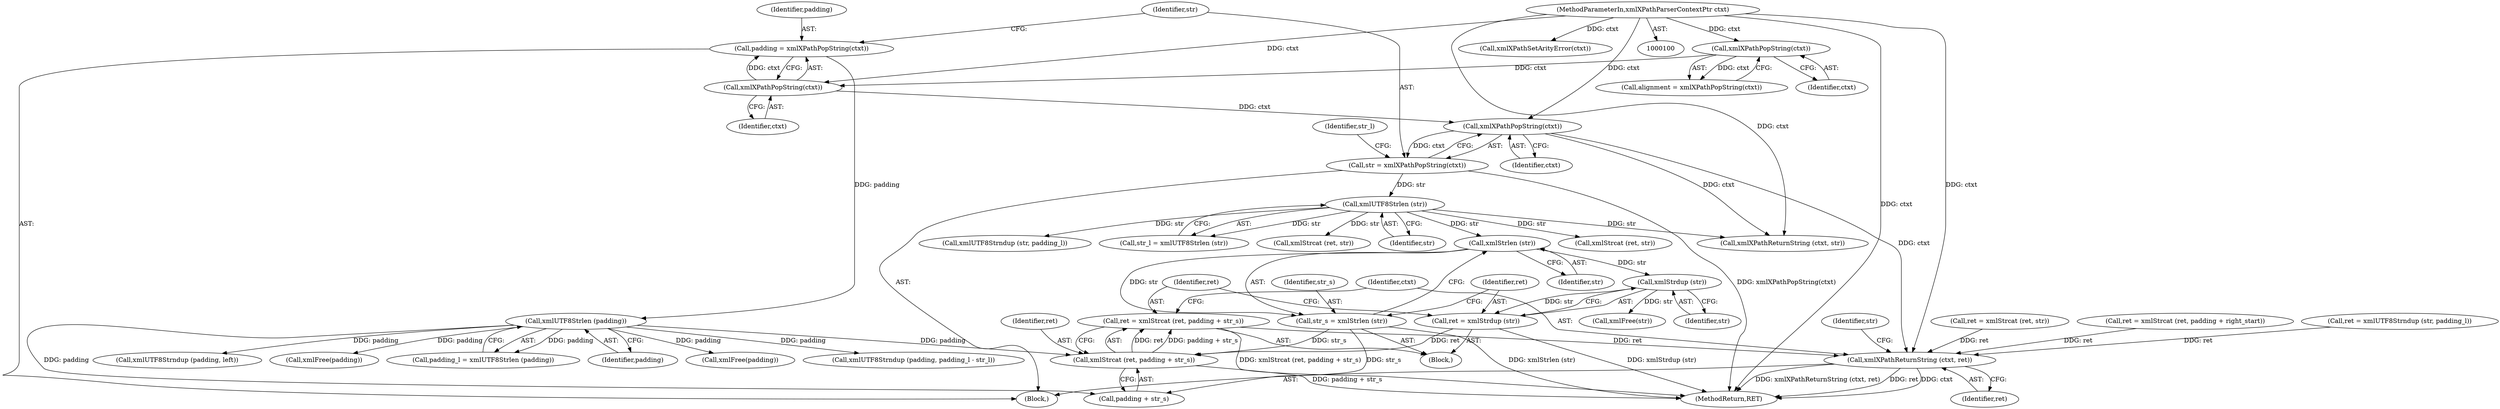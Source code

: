 digraph "0_Chrome_96dbafe288dbe2f0cc45fa3c39daf6d0c37acbab_8@integer" {
"1000246" [label="(Call,ret = xmlStrcat (ret, padding + str_s))"];
"1000248" [label="(Call,xmlStrcat (ret, padding + str_s))"];
"1000242" [label="(Call,ret = xmlStrdup (str))"];
"1000244" [label="(Call,xmlStrdup (str))"];
"1000240" [label="(Call,xmlStrlen (str))"];
"1000144" [label="(Call,xmlUTF8Strlen (str))"];
"1000138" [label="(Call,str = xmlXPathPopString(ctxt))"];
"1000140" [label="(Call,xmlXPathPopString(ctxt))"];
"1000136" [label="(Call,xmlXPathPopString(ctxt))"];
"1000128" [label="(Call,xmlXPathPopString(ctxt))"];
"1000101" [label="(MethodParameterIn,xmlXPathParserContextPtr ctxt)"];
"1000148" [label="(Call,xmlUTF8Strlen (padding))"];
"1000134" [label="(Call,padding = xmlXPathPopString(ctxt))"];
"1000238" [label="(Call,str_s = xmlStrlen (str))"];
"1000253" [label="(Call,xmlXPathReturnString (ctxt, ret))"];
"1000129" [label="(Identifier,ctxt)"];
"1000189" [label="(Call,ret = xmlStrcat (ret, str))"];
"1000238" [label="(Call,str_s = xmlStrlen (str))"];
"1000143" [label="(Identifier,str_l)"];
"1000136" [label="(Call,xmlXPathPopString(ctxt))"];
"1000191" [label="(Call,xmlStrcat (ret, str))"];
"1000128" [label="(Call,xmlXPathPopString(ctxt))"];
"1000258" [label="(Call,xmlFree(padding))"];
"1000170" [label="(Call,xmlUTF8Strndup (str, padding_l))"];
"1000119" [label="(Call,xmlXPathSetArityError(ctxt))"];
"1000134" [label="(Call,padding = xmlXPathPopString(ctxt))"];
"1000228" [label="(Call,ret = xmlStrcat (ret, padding + right_start))"];
"1000126" [label="(Call,alignment = xmlXPathPopString(ctxt))"];
"1000142" [label="(Call,str_l = xmlUTF8Strlen (str))"];
"1000249" [label="(Identifier,ret)"];
"1000144" [label="(Call,xmlUTF8Strlen (str))"];
"1000250" [label="(Call,padding + str_s)"];
"1000218" [label="(Call,xmlStrcat (ret, str))"];
"1000141" [label="(Identifier,ctxt)"];
"1000135" [label="(Identifier,padding)"];
"1000247" [label="(Identifier,ret)"];
"1000255" [label="(Identifier,ret)"];
"1000184" [label="(Call,xmlUTF8Strndup (padding, padding_l - str_l))"];
"1000254" [label="(Identifier,ctxt)"];
"1000148" [label="(Call,xmlUTF8Strlen (padding))"];
"1000137" [label="(Identifier,ctxt)"];
"1000246" [label="(Call,ret = xmlStrcat (ret, padding + str_s))"];
"1000245" [label="(Identifier,str)"];
"1000155" [label="(Call,xmlXPathReturnString (ctxt, str))"];
"1000213" [label="(Call,xmlUTF8Strndup (padding, left))"];
"1000244" [label="(Call,xmlStrdup (str))"];
"1000140" [label="(Call,xmlXPathPopString(ctxt))"];
"1000158" [label="(Call,xmlFree(padding))"];
"1000168" [label="(Call,ret = xmlUTF8Strndup (str, padding_l))"];
"1000253" [label="(Call,xmlXPathReturnString (ctxt, ret))"];
"1000243" [label="(Identifier,ret)"];
"1000101" [label="(MethodParameterIn,xmlXPathParserContextPtr ctxt)"];
"1000242" [label="(Call,ret = xmlStrdup (str))"];
"1000138" [label="(Call,str = xmlXPathPopString(ctxt))"];
"1000103" [label="(Block,)"];
"1000146" [label="(Call,padding_l = xmlUTF8Strlen (padding))"];
"1000257" [label="(Identifier,str)"];
"1000236" [label="(Block,)"];
"1000241" [label="(Identifier,str)"];
"1000256" [label="(Call,xmlFree(str))"];
"1000149" [label="(Identifier,padding)"];
"1000262" [label="(MethodReturn,RET)"];
"1000139" [label="(Identifier,str)"];
"1000248" [label="(Call,xmlStrcat (ret, padding + str_s))"];
"1000240" [label="(Call,xmlStrlen (str))"];
"1000145" [label="(Identifier,str)"];
"1000239" [label="(Identifier,str_s)"];
"1000246" -> "1000236"  [label="AST: "];
"1000246" -> "1000248"  [label="CFG: "];
"1000247" -> "1000246"  [label="AST: "];
"1000248" -> "1000246"  [label="AST: "];
"1000254" -> "1000246"  [label="CFG: "];
"1000246" -> "1000262"  [label="DDG: xmlStrcat (ret, padding + str_s)"];
"1000248" -> "1000246"  [label="DDG: ret"];
"1000248" -> "1000246"  [label="DDG: padding + str_s"];
"1000246" -> "1000253"  [label="DDG: ret"];
"1000248" -> "1000250"  [label="CFG: "];
"1000249" -> "1000248"  [label="AST: "];
"1000250" -> "1000248"  [label="AST: "];
"1000248" -> "1000262"  [label="DDG: padding + str_s"];
"1000242" -> "1000248"  [label="DDG: ret"];
"1000148" -> "1000248"  [label="DDG: padding"];
"1000238" -> "1000248"  [label="DDG: str_s"];
"1000242" -> "1000236"  [label="AST: "];
"1000242" -> "1000244"  [label="CFG: "];
"1000243" -> "1000242"  [label="AST: "];
"1000244" -> "1000242"  [label="AST: "];
"1000247" -> "1000242"  [label="CFG: "];
"1000242" -> "1000262"  [label="DDG: xmlStrdup (str)"];
"1000244" -> "1000242"  [label="DDG: str"];
"1000244" -> "1000245"  [label="CFG: "];
"1000245" -> "1000244"  [label="AST: "];
"1000240" -> "1000244"  [label="DDG: str"];
"1000244" -> "1000256"  [label="DDG: str"];
"1000240" -> "1000238"  [label="AST: "];
"1000240" -> "1000241"  [label="CFG: "];
"1000241" -> "1000240"  [label="AST: "];
"1000238" -> "1000240"  [label="CFG: "];
"1000240" -> "1000238"  [label="DDG: str"];
"1000144" -> "1000240"  [label="DDG: str"];
"1000144" -> "1000142"  [label="AST: "];
"1000144" -> "1000145"  [label="CFG: "];
"1000145" -> "1000144"  [label="AST: "];
"1000142" -> "1000144"  [label="CFG: "];
"1000144" -> "1000142"  [label="DDG: str"];
"1000138" -> "1000144"  [label="DDG: str"];
"1000144" -> "1000155"  [label="DDG: str"];
"1000144" -> "1000170"  [label="DDG: str"];
"1000144" -> "1000191"  [label="DDG: str"];
"1000144" -> "1000218"  [label="DDG: str"];
"1000138" -> "1000103"  [label="AST: "];
"1000138" -> "1000140"  [label="CFG: "];
"1000139" -> "1000138"  [label="AST: "];
"1000140" -> "1000138"  [label="AST: "];
"1000143" -> "1000138"  [label="CFG: "];
"1000138" -> "1000262"  [label="DDG: xmlXPathPopString(ctxt)"];
"1000140" -> "1000138"  [label="DDG: ctxt"];
"1000140" -> "1000141"  [label="CFG: "];
"1000141" -> "1000140"  [label="AST: "];
"1000136" -> "1000140"  [label="DDG: ctxt"];
"1000101" -> "1000140"  [label="DDG: ctxt"];
"1000140" -> "1000155"  [label="DDG: ctxt"];
"1000140" -> "1000253"  [label="DDG: ctxt"];
"1000136" -> "1000134"  [label="AST: "];
"1000136" -> "1000137"  [label="CFG: "];
"1000137" -> "1000136"  [label="AST: "];
"1000134" -> "1000136"  [label="CFG: "];
"1000136" -> "1000134"  [label="DDG: ctxt"];
"1000128" -> "1000136"  [label="DDG: ctxt"];
"1000101" -> "1000136"  [label="DDG: ctxt"];
"1000128" -> "1000126"  [label="AST: "];
"1000128" -> "1000129"  [label="CFG: "];
"1000129" -> "1000128"  [label="AST: "];
"1000126" -> "1000128"  [label="CFG: "];
"1000128" -> "1000126"  [label="DDG: ctxt"];
"1000101" -> "1000128"  [label="DDG: ctxt"];
"1000101" -> "1000100"  [label="AST: "];
"1000101" -> "1000262"  [label="DDG: ctxt"];
"1000101" -> "1000119"  [label="DDG: ctxt"];
"1000101" -> "1000155"  [label="DDG: ctxt"];
"1000101" -> "1000253"  [label="DDG: ctxt"];
"1000148" -> "1000146"  [label="AST: "];
"1000148" -> "1000149"  [label="CFG: "];
"1000149" -> "1000148"  [label="AST: "];
"1000146" -> "1000148"  [label="CFG: "];
"1000148" -> "1000146"  [label="DDG: padding"];
"1000134" -> "1000148"  [label="DDG: padding"];
"1000148" -> "1000158"  [label="DDG: padding"];
"1000148" -> "1000184"  [label="DDG: padding"];
"1000148" -> "1000213"  [label="DDG: padding"];
"1000148" -> "1000250"  [label="DDG: padding"];
"1000148" -> "1000258"  [label="DDG: padding"];
"1000134" -> "1000103"  [label="AST: "];
"1000135" -> "1000134"  [label="AST: "];
"1000139" -> "1000134"  [label="CFG: "];
"1000238" -> "1000236"  [label="AST: "];
"1000239" -> "1000238"  [label="AST: "];
"1000243" -> "1000238"  [label="CFG: "];
"1000238" -> "1000262"  [label="DDG: xmlStrlen (str)"];
"1000238" -> "1000250"  [label="DDG: str_s"];
"1000253" -> "1000103"  [label="AST: "];
"1000253" -> "1000255"  [label="CFG: "];
"1000254" -> "1000253"  [label="AST: "];
"1000255" -> "1000253"  [label="AST: "];
"1000257" -> "1000253"  [label="CFG: "];
"1000253" -> "1000262"  [label="DDG: xmlXPathReturnString (ctxt, ret)"];
"1000253" -> "1000262"  [label="DDG: ret"];
"1000253" -> "1000262"  [label="DDG: ctxt"];
"1000228" -> "1000253"  [label="DDG: ret"];
"1000168" -> "1000253"  [label="DDG: ret"];
"1000189" -> "1000253"  [label="DDG: ret"];
}
